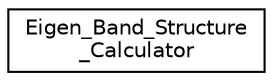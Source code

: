 digraph "Graphical Class Hierarchy"
{
  edge [fontname="Helvetica",fontsize="10",labelfontname="Helvetica",labelfontsize="10"];
  node [fontname="Helvetica",fontsize="10",shape=record];
  rankdir="LR";
  Node1 [label="Eigen_Band_Structure\l_Calculator",height=0.2,width=0.4,color="black", fillcolor="white", style="filled",URL="$classEigen__Band__Structure__Calculator.html"];
}
